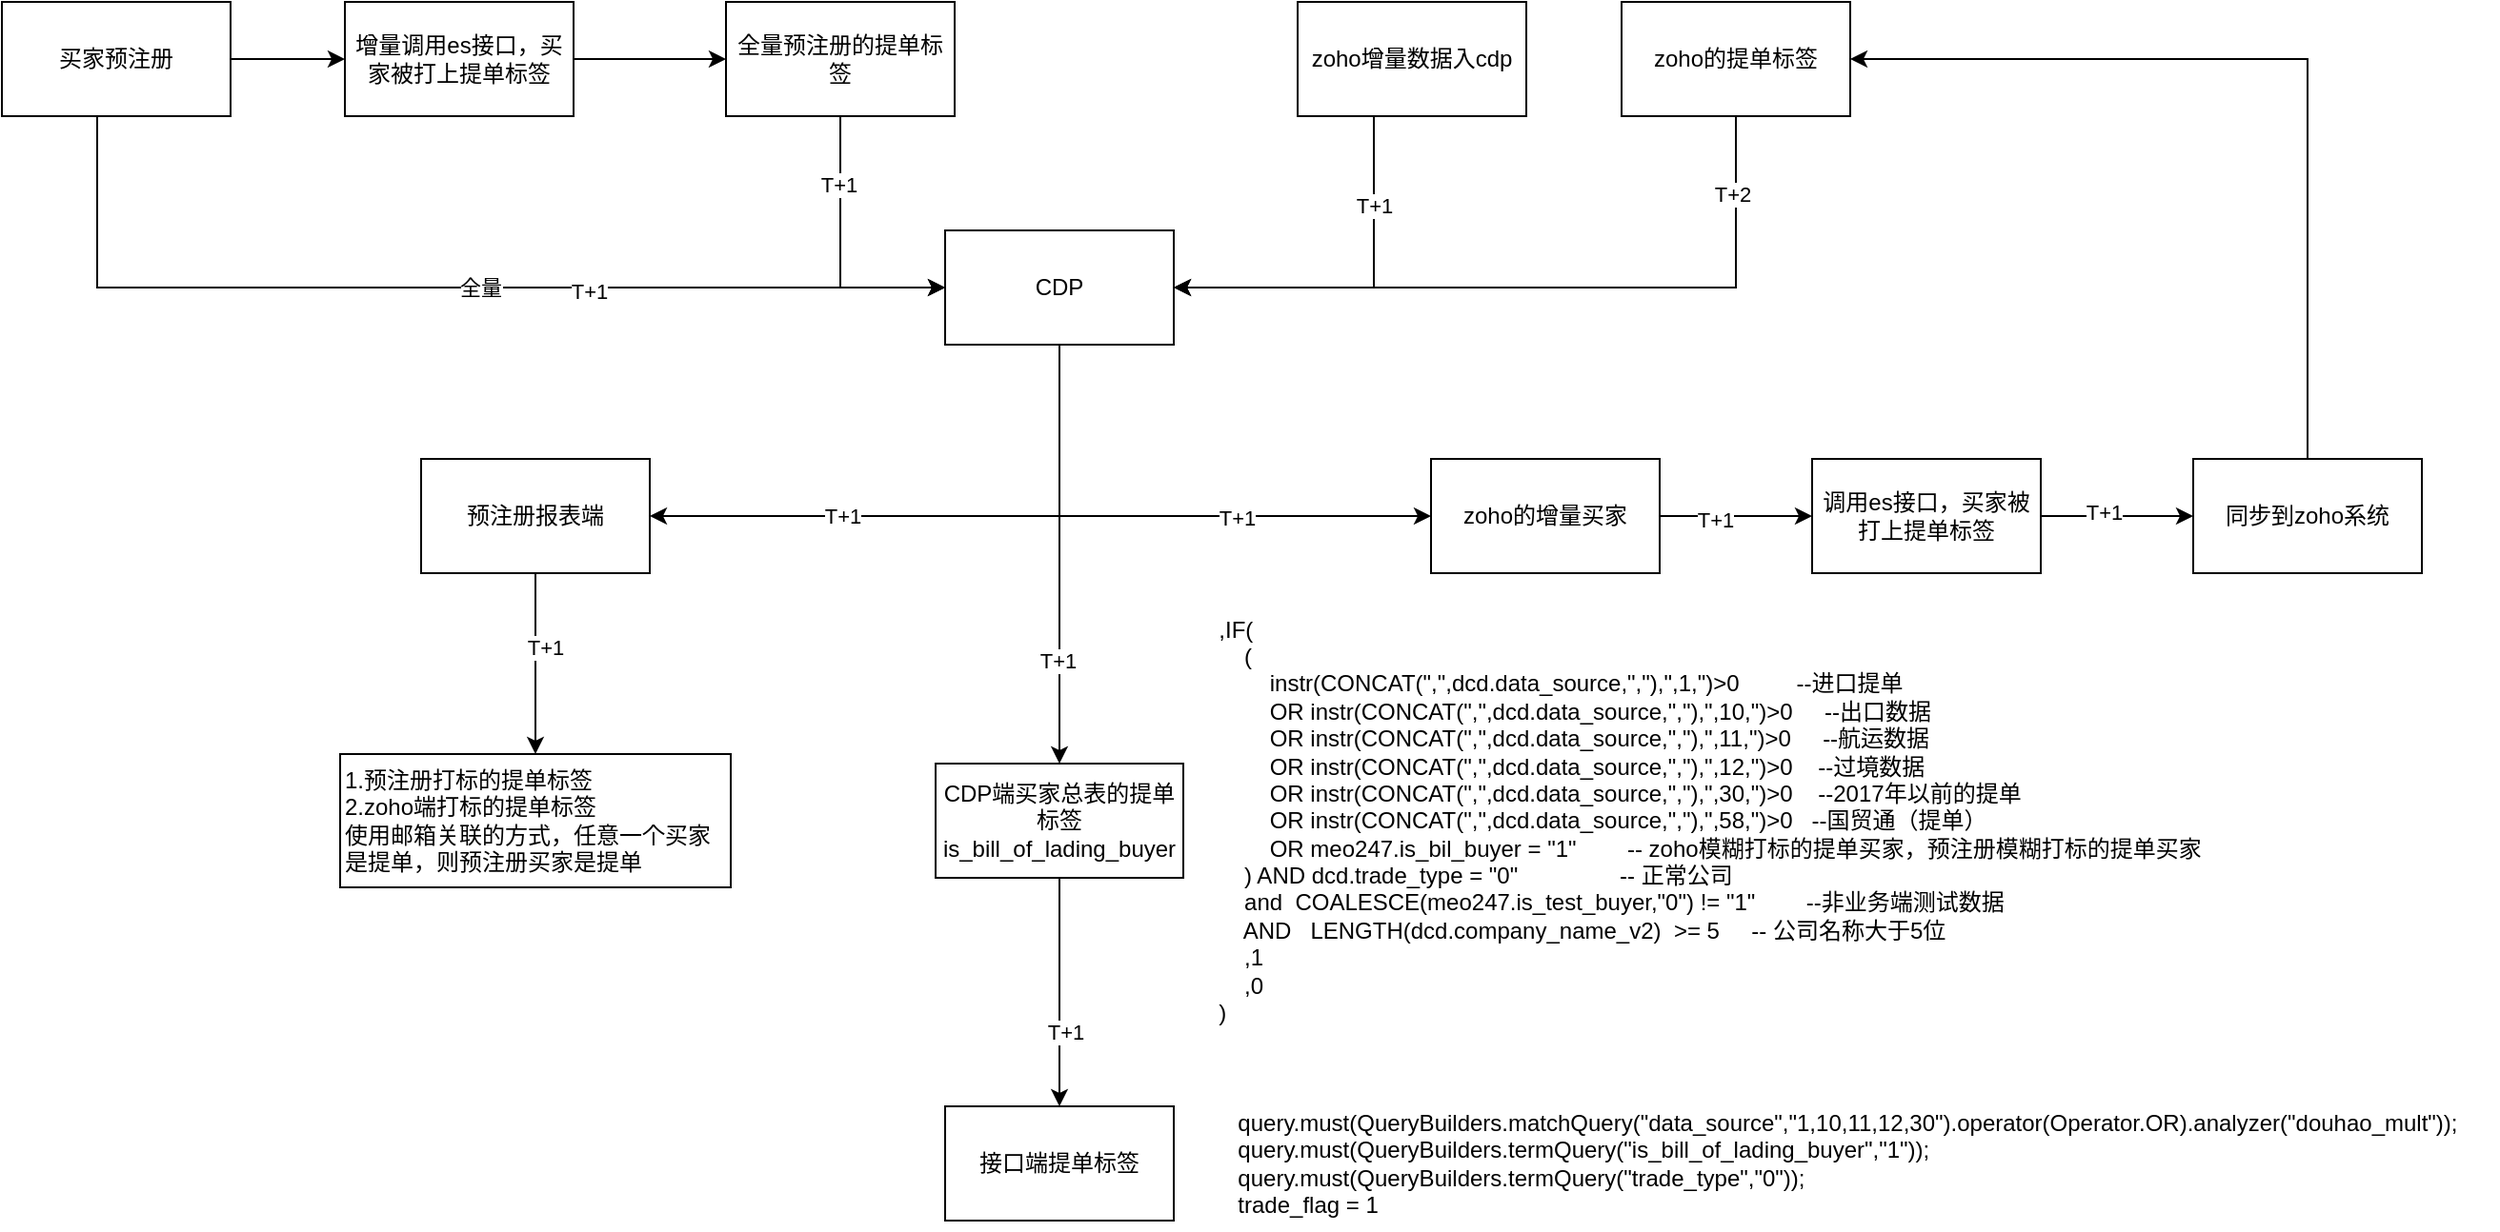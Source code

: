 <mxfile version="21.6.5" type="github">
  <diagram name="第 1 页" id="FAnIuLgTCHDIlc2Tidce">
    <mxGraphModel dx="1434" dy="790" grid="1" gridSize="10" guides="1" tooltips="1" connect="1" arrows="1" fold="1" page="1" pageScale="1" pageWidth="827" pageHeight="1169" math="0" shadow="0">
      <root>
        <mxCell id="0" />
        <mxCell id="1" parent="0" />
        <mxCell id="ex-zHGhYqEyVQdiq-B5v-4" style="edgeStyle=orthogonalEdgeStyle;rounded=0;orthogonalLoop=1;jettySize=auto;html=1;entryX=0.5;entryY=0;entryDx=0;entryDy=0;" edge="1" parent="1" source="ex-zHGhYqEyVQdiq-B5v-1" target="ex-zHGhYqEyVQdiq-B5v-2">
          <mxGeometry relative="1" as="geometry" />
        </mxCell>
        <mxCell id="ex-zHGhYqEyVQdiq-B5v-59" value="T+1" style="edgeLabel;html=1;align=center;verticalAlign=middle;resizable=0;points=[];" vertex="1" connectable="0" parent="ex-zHGhYqEyVQdiq-B5v-4">
          <mxGeometry x="0.509" y="-1" relative="1" as="geometry">
            <mxPoint as="offset" />
          </mxGeometry>
        </mxCell>
        <mxCell id="ex-zHGhYqEyVQdiq-B5v-30" style="edgeStyle=orthogonalEdgeStyle;rounded=0;orthogonalLoop=1;jettySize=auto;html=1;entryX=0;entryY=0.5;entryDx=0;entryDy=0;" edge="1" parent="1" source="ex-zHGhYqEyVQdiq-B5v-1" target="ex-zHGhYqEyVQdiq-B5v-25">
          <mxGeometry relative="1" as="geometry">
            <Array as="points">
              <mxPoint x="675" y="270" />
            </Array>
          </mxGeometry>
        </mxCell>
        <mxCell id="ex-zHGhYqEyVQdiq-B5v-54" value="T+1" style="edgeLabel;html=1;align=center;verticalAlign=middle;resizable=0;points=[];" vertex="1" connectable="0" parent="ex-zHGhYqEyVQdiq-B5v-30">
          <mxGeometry x="0.284" y="-1" relative="1" as="geometry">
            <mxPoint as="offset" />
          </mxGeometry>
        </mxCell>
        <mxCell id="ex-zHGhYqEyVQdiq-B5v-46" style="edgeStyle=orthogonalEdgeStyle;rounded=0;orthogonalLoop=1;jettySize=auto;html=1;entryX=1;entryY=0.5;entryDx=0;entryDy=0;" edge="1" parent="1" source="ex-zHGhYqEyVQdiq-B5v-1" target="ex-zHGhYqEyVQdiq-B5v-43">
          <mxGeometry relative="1" as="geometry">
            <Array as="points">
              <mxPoint x="675" y="270" />
            </Array>
          </mxGeometry>
        </mxCell>
        <mxCell id="ex-zHGhYqEyVQdiq-B5v-57" value="T+1" style="edgeLabel;html=1;align=center;verticalAlign=middle;resizable=0;points=[];" vertex="1" connectable="0" parent="ex-zHGhYqEyVQdiq-B5v-46">
          <mxGeometry x="0.338" relative="1" as="geometry">
            <mxPoint as="offset" />
          </mxGeometry>
        </mxCell>
        <mxCell id="ex-zHGhYqEyVQdiq-B5v-1" value="CDP" style="rounded=0;whiteSpace=wrap;html=1;" vertex="1" parent="1">
          <mxGeometry x="615" y="120" width="120" height="60" as="geometry" />
        </mxCell>
        <mxCell id="ex-zHGhYqEyVQdiq-B5v-6" value="" style="edgeStyle=orthogonalEdgeStyle;rounded=0;orthogonalLoop=1;jettySize=auto;html=1;" edge="1" parent="1" source="ex-zHGhYqEyVQdiq-B5v-2" target="ex-zHGhYqEyVQdiq-B5v-5">
          <mxGeometry relative="1" as="geometry" />
        </mxCell>
        <mxCell id="ex-zHGhYqEyVQdiq-B5v-60" value="T+1" style="edgeLabel;html=1;align=center;verticalAlign=middle;resizable=0;points=[];" vertex="1" connectable="0" parent="ex-zHGhYqEyVQdiq-B5v-6">
          <mxGeometry x="0.342" y="3" relative="1" as="geometry">
            <mxPoint as="offset" />
          </mxGeometry>
        </mxCell>
        <mxCell id="ex-zHGhYqEyVQdiq-B5v-2" value="CDP端买家总表的提单标签&lt;br&gt;is_bill_of_lading_buyer" style="rounded=0;whiteSpace=wrap;html=1;" vertex="1" parent="1">
          <mxGeometry x="610" y="400" width="130" height="60" as="geometry" />
        </mxCell>
        <mxCell id="ex-zHGhYqEyVQdiq-B5v-3" value="&lt;div&gt;&amp;nbsp; &amp;nbsp; &amp;nbsp; &amp;nbsp; &amp;nbsp; &amp;nbsp; &amp;nbsp; &amp;nbsp; &amp;nbsp; &amp;nbsp; ,IF(&lt;/div&gt;&lt;div&gt;&amp;nbsp; &amp;nbsp; &amp;nbsp; &amp;nbsp; &amp;nbsp; &amp;nbsp; &amp;nbsp; &amp;nbsp; &amp;nbsp; &amp;nbsp; &amp;nbsp; &amp;nbsp; (&lt;/div&gt;&lt;div&gt;&amp;nbsp; &amp;nbsp; &amp;nbsp; &amp;nbsp; &amp;nbsp; &amp;nbsp; &amp;nbsp; &amp;nbsp; &amp;nbsp; &amp;nbsp; &amp;nbsp; &amp;nbsp; &amp;nbsp; &amp;nbsp; instr(CONCAT(&quot;,&quot;,dcd.data_source,&quot;,&quot;),&quot;,1,&quot;)&amp;gt;0 &lt;span style=&quot;white-space: pre;&quot;&gt;&amp;nbsp;&amp;nbsp;&amp;nbsp;&amp;nbsp;&lt;/span&gt;&lt;span style=&quot;white-space: pre;&quot;&gt;&amp;nbsp;&amp;nbsp;&amp;nbsp;&amp;nbsp;&lt;/span&gt;--进口提单&lt;/div&gt;&lt;div style=&quot;&quot;&gt;&amp;nbsp; &amp;nbsp; &amp;nbsp; &amp;nbsp; &amp;nbsp; &amp;nbsp; &amp;nbsp; &amp;nbsp; &amp;nbsp; &amp;nbsp; &amp;nbsp; &amp;nbsp; &amp;nbsp; &amp;nbsp; OR instr(CONCAT(&quot;,&quot;,dcd.data_source,&quot;,&quot;),&quot;,10,&quot;)&amp;gt;0 &lt;span style=&quot;&quot;&gt;&lt;span style=&quot;white-space: pre;&quot;&gt;&amp;nbsp;&amp;nbsp;&amp;nbsp;&amp;nbsp;&lt;/span&gt;&lt;/span&gt;--出口数据&lt;/div&gt;&lt;div&gt;&amp;nbsp; &amp;nbsp; &amp;nbsp; &amp;nbsp; &amp;nbsp; &amp;nbsp; &amp;nbsp; &amp;nbsp; &amp;nbsp; &amp;nbsp; &amp;nbsp; &amp;nbsp; &amp;nbsp; &amp;nbsp; OR instr(CONCAT(&quot;,&quot;,dcd.data_source,&quot;,&quot;),&quot;,11,&quot;)&amp;gt;0 &lt;span style=&quot;&quot;&gt;&lt;span style=&quot;white-space: pre;&quot;&gt;&amp;nbsp;&amp;nbsp;&amp;nbsp;&amp;nbsp;&lt;/span&gt;&lt;/span&gt;--航运数据&lt;/div&gt;&lt;div&gt;&amp;nbsp; &amp;nbsp; &amp;nbsp; &amp;nbsp; &amp;nbsp; &amp;nbsp; &amp;nbsp; &amp;nbsp; &amp;nbsp; &amp;nbsp; &amp;nbsp; &amp;nbsp; &amp;nbsp; &amp;nbsp; OR instr(CONCAT(&quot;,&quot;,dcd.data_source,&quot;,&quot;),&quot;,12,&quot;)&amp;gt;0&lt;span style=&quot;&quot;&gt;&lt;span style=&quot;white-space: pre;&quot;&gt;&amp;nbsp;&amp;nbsp;&amp;nbsp;&amp;nbsp;&lt;/span&gt;&lt;/span&gt;--过境数据&lt;/div&gt;&lt;div&gt;&amp;nbsp; &amp;nbsp; &amp;nbsp; &amp;nbsp; &amp;nbsp; &amp;nbsp; &amp;nbsp; &amp;nbsp; &amp;nbsp; &amp;nbsp; &amp;nbsp; &amp;nbsp; &amp;nbsp; &amp;nbsp; OR instr(CONCAT(&quot;,&quot;,dcd.data_source,&quot;,&quot;),&quot;,30,&quot;)&amp;gt;0&lt;span style=&quot;&quot;&gt;&lt;span style=&quot;white-space: pre;&quot;&gt;&amp;nbsp;&amp;nbsp;&amp;nbsp;&amp;nbsp;&lt;/span&gt;&lt;/span&gt;--2017年以前的提单&lt;/div&gt;&lt;div&gt;&amp;nbsp; &amp;nbsp; &amp;nbsp; &amp;nbsp; &amp;nbsp; &amp;nbsp; &amp;nbsp; &amp;nbsp; &amp;nbsp; &amp;nbsp; &amp;nbsp; &amp;nbsp; &amp;nbsp; &amp;nbsp; OR instr(CONCAT(&quot;,&quot;,dcd.data_source,&quot;,&quot;),&quot;,58,&quot;)&amp;gt;0&amp;nbsp; &amp;nbsp;--国贸通（提单）&lt;/div&gt;&lt;div&gt;&amp;nbsp; &amp;nbsp; &amp;nbsp; &amp;nbsp; &amp;nbsp; &amp;nbsp; &amp;nbsp; &amp;nbsp; &amp;nbsp; &amp;nbsp; &amp;nbsp; &amp;nbsp; &amp;nbsp; &amp;nbsp; OR meo247.is_bil_buyer = &quot;1&quot;&lt;span style=&quot;&quot;&gt;&lt;span style=&quot;white-space: pre;&quot;&gt;&amp;nbsp;&amp;nbsp;&amp;nbsp;&amp;nbsp;&lt;/span&gt;&lt;span style=&quot;white-space: pre;&quot;&gt;&amp;nbsp;&amp;nbsp;&amp;nbsp;&amp;nbsp;&lt;/span&gt;&lt;/span&gt;-- zoho模糊打标的提单买家，预注册模糊打标的提单买家&lt;/div&gt;&lt;div&gt;&amp;nbsp; &amp;nbsp; &amp;nbsp; &amp;nbsp; &amp;nbsp; &amp;nbsp; &amp;nbsp; &amp;nbsp; &amp;nbsp; &amp;nbsp; &amp;nbsp; &amp;nbsp; ) AND dcd.trade_type = &quot;0&quot;&lt;span style=&quot;&quot;&gt;&lt;span style=&quot;white-space: pre;&quot;&gt;&amp;nbsp;&amp;nbsp;&amp;nbsp;&amp;nbsp;&lt;/span&gt;&lt;span style=&quot;white-space: pre;&quot;&gt;&amp;nbsp;&amp;nbsp;&amp;nbsp;&amp;nbsp;&lt;/span&gt;&lt;span style=&quot;white-space: pre;&quot;&gt;&amp;nbsp;&amp;nbsp;&amp;nbsp;&amp;nbsp;&lt;/span&gt;&lt;span style=&quot;white-space: pre;&quot;&gt;&amp;nbsp;&amp;nbsp;&amp;nbsp;&amp;nbsp;&lt;/span&gt;&lt;/span&gt;-- 正常公司&lt;/div&gt;&lt;div&gt;&amp;nbsp; &amp;nbsp; &amp;nbsp; &amp;nbsp; &amp;nbsp; &amp;nbsp; &amp;nbsp; &amp;nbsp; &amp;nbsp; &amp;nbsp; &amp;nbsp; &amp;nbsp; and&amp;nbsp; COALESCE(meo247.is_test_buyer,&quot;0&quot;) != &quot;1&quot;&amp;nbsp; &amp;nbsp; &amp;nbsp; &amp;nbsp; --非业务端测试数据&lt;/div&gt;&lt;div&gt;&amp;nbsp; &amp;nbsp; &amp;nbsp; &amp;nbsp; &amp;nbsp; &amp;nbsp; &amp;nbsp; &amp;nbsp; &amp;nbsp; &amp;nbsp; &amp;nbsp; &amp;nbsp; AND&amp;nbsp; &amp;nbsp;LENGTH(dcd.company_name_v2)&amp;nbsp; &amp;gt;= 5&amp;nbsp; &amp;nbsp; &amp;nbsp;-- 公司名称大于5位&lt;/div&gt;&lt;div&gt;&amp;nbsp; &amp;nbsp; &amp;nbsp; &amp;nbsp; &amp;nbsp; &amp;nbsp; &amp;nbsp; &amp;nbsp; &amp;nbsp; &amp;nbsp; &amp;nbsp; &amp;nbsp; ,1&lt;/div&gt;&lt;div&gt;&amp;nbsp; &amp;nbsp; &amp;nbsp; &amp;nbsp; &amp;nbsp; &amp;nbsp; &amp;nbsp; &amp;nbsp; &amp;nbsp; &amp;nbsp; &amp;nbsp; &amp;nbsp; ,0&lt;/div&gt;&lt;div&gt;&amp;nbsp; &amp;nbsp; &amp;nbsp; &amp;nbsp; &amp;nbsp; &amp;nbsp; &amp;nbsp; &amp;nbsp; &amp;nbsp; &amp;nbsp; )&lt;/div&gt;" style="text;html=1;align=left;verticalAlign=middle;resizable=0;points=[];autosize=1;strokeColor=none;fillColor=none;" vertex="1" parent="1">
          <mxGeometry x="690" y="315" width="610" height="230" as="geometry" />
        </mxCell>
        <mxCell id="ex-zHGhYqEyVQdiq-B5v-5" value="接口端提单标签" style="whiteSpace=wrap;html=1;rounded=0;" vertex="1" parent="1">
          <mxGeometry x="615" y="580" width="120" height="60" as="geometry" />
        </mxCell>
        <mxCell id="ex-zHGhYqEyVQdiq-B5v-7" value="&lt;div&gt;&amp;nbsp; &amp;nbsp; &amp;nbsp; &amp;nbsp; query.must(QueryBuilders.matchQuery(&quot;data_source&quot;,&quot;1,10,11,12,30&quot;).operator(Operator.OR).analyzer(&quot;douhao_mult&quot;));&lt;/div&gt;&lt;div&gt;&amp;nbsp; &amp;nbsp; &amp;nbsp; &amp;nbsp; query.must(QueryBuilders.termQuery(&quot;is_bill_of_lading_buyer&quot;,&quot;1&quot;));&lt;/div&gt;&lt;div&gt;&amp;nbsp; &amp;nbsp; &amp;nbsp; &amp;nbsp; query.must(QueryBuilders.termQuery(&quot;trade_type&quot;,&quot;0&quot;));&lt;/div&gt;&lt;span style=&quot;white-space: pre;&quot;&gt;&#x9;&lt;/span&gt;trade_flag = 1" style="text;html=1;align=left;verticalAlign=middle;resizable=0;points=[];autosize=1;strokeColor=none;fillColor=none;" vertex="1" parent="1">
          <mxGeometry x="740" y="575" width="690" height="70" as="geometry" />
        </mxCell>
        <mxCell id="ex-zHGhYqEyVQdiq-B5v-28" style="edgeStyle=orthogonalEdgeStyle;rounded=0;orthogonalLoop=1;jettySize=auto;html=1;entryX=0;entryY=0.5;entryDx=0;entryDy=0;" edge="1" parent="1" source="ex-zHGhYqEyVQdiq-B5v-8" target="ex-zHGhYqEyVQdiq-B5v-14">
          <mxGeometry relative="1" as="geometry" />
        </mxCell>
        <mxCell id="ex-zHGhYqEyVQdiq-B5v-39" style="edgeStyle=orthogonalEdgeStyle;rounded=0;orthogonalLoop=1;jettySize=auto;html=1;entryX=0;entryY=0.5;entryDx=0;entryDy=0;" edge="1" parent="1" source="ex-zHGhYqEyVQdiq-B5v-8" target="ex-zHGhYqEyVQdiq-B5v-1">
          <mxGeometry relative="1" as="geometry">
            <Array as="points">
              <mxPoint x="170" y="150" />
            </Array>
          </mxGeometry>
        </mxCell>
        <mxCell id="ex-zHGhYqEyVQdiq-B5v-49" value="T+1" style="edgeLabel;html=1;align=center;verticalAlign=middle;resizable=0;points=[];" vertex="1" connectable="0" parent="ex-zHGhYqEyVQdiq-B5v-39">
          <mxGeometry x="0.301" y="-2" relative="1" as="geometry">
            <mxPoint as="offset" />
          </mxGeometry>
        </mxCell>
        <mxCell id="ex-zHGhYqEyVQdiq-B5v-61" value="全量" style="edgeLabel;html=1;align=center;verticalAlign=middle;resizable=0;points=[];" vertex="1" connectable="0" parent="ex-zHGhYqEyVQdiq-B5v-39">
          <mxGeometry x="0.088" relative="1" as="geometry">
            <mxPoint as="offset" />
          </mxGeometry>
        </mxCell>
        <mxCell id="ex-zHGhYqEyVQdiq-B5v-8" value="买家预注册" style="whiteSpace=wrap;html=1;rounded=0;" vertex="1" parent="1">
          <mxGeometry x="120" width="120" height="60" as="geometry" />
        </mxCell>
        <mxCell id="ex-zHGhYqEyVQdiq-B5v-24" style="edgeStyle=orthogonalEdgeStyle;rounded=0;orthogonalLoop=1;jettySize=auto;html=1;entryX=1;entryY=0.5;entryDx=0;entryDy=0;" edge="1" parent="1" source="ex-zHGhYqEyVQdiq-B5v-10" target="ex-zHGhYqEyVQdiq-B5v-1">
          <mxGeometry relative="1" as="geometry">
            <Array as="points">
              <mxPoint x="840" y="150" />
            </Array>
          </mxGeometry>
        </mxCell>
        <mxCell id="ex-zHGhYqEyVQdiq-B5v-52" value="T+1" style="edgeLabel;html=1;align=center;verticalAlign=middle;resizable=0;points=[];" vertex="1" connectable="0" parent="ex-zHGhYqEyVQdiq-B5v-24">
          <mxGeometry x="-0.518" relative="1" as="geometry">
            <mxPoint as="offset" />
          </mxGeometry>
        </mxCell>
        <mxCell id="ex-zHGhYqEyVQdiq-B5v-10" value="zoho增量数据入cdp" style="whiteSpace=wrap;html=1;rounded=0;" vertex="1" parent="1">
          <mxGeometry x="800" width="120" height="60" as="geometry" />
        </mxCell>
        <mxCell id="ex-zHGhYqEyVQdiq-B5v-38" value="" style="edgeStyle=orthogonalEdgeStyle;rounded=0;orthogonalLoop=1;jettySize=auto;html=1;" edge="1" parent="1" source="ex-zHGhYqEyVQdiq-B5v-14" target="ex-zHGhYqEyVQdiq-B5v-37">
          <mxGeometry relative="1" as="geometry" />
        </mxCell>
        <mxCell id="ex-zHGhYqEyVQdiq-B5v-14" value="增量调用es接口，买家被打上提单标签" style="whiteSpace=wrap;html=1;rounded=0;" vertex="1" parent="1">
          <mxGeometry x="300" width="120" height="60" as="geometry" />
        </mxCell>
        <mxCell id="ex-zHGhYqEyVQdiq-B5v-32" value="" style="edgeStyle=orthogonalEdgeStyle;rounded=0;orthogonalLoop=1;jettySize=auto;html=1;" edge="1" parent="1" source="ex-zHGhYqEyVQdiq-B5v-25" target="ex-zHGhYqEyVQdiq-B5v-31">
          <mxGeometry relative="1" as="geometry" />
        </mxCell>
        <mxCell id="ex-zHGhYqEyVQdiq-B5v-55" value="T+1" style="edgeLabel;html=1;align=center;verticalAlign=middle;resizable=0;points=[];" vertex="1" connectable="0" parent="ex-zHGhYqEyVQdiq-B5v-32">
          <mxGeometry x="-0.275" y="-2" relative="1" as="geometry">
            <mxPoint as="offset" />
          </mxGeometry>
        </mxCell>
        <mxCell id="ex-zHGhYqEyVQdiq-B5v-25" value="zoho的增量买家" style="whiteSpace=wrap;html=1;rounded=0;" vertex="1" parent="1">
          <mxGeometry x="870" y="240" width="120" height="60" as="geometry" />
        </mxCell>
        <mxCell id="ex-zHGhYqEyVQdiq-B5v-34" value="" style="edgeStyle=orthogonalEdgeStyle;rounded=0;orthogonalLoop=1;jettySize=auto;html=1;" edge="1" parent="1" source="ex-zHGhYqEyVQdiq-B5v-31" target="ex-zHGhYqEyVQdiq-B5v-33">
          <mxGeometry relative="1" as="geometry" />
        </mxCell>
        <mxCell id="ex-zHGhYqEyVQdiq-B5v-56" value="T+1" style="edgeLabel;html=1;align=center;verticalAlign=middle;resizable=0;points=[];" vertex="1" connectable="0" parent="ex-zHGhYqEyVQdiq-B5v-34">
          <mxGeometry x="-0.175" y="2" relative="1" as="geometry">
            <mxPoint as="offset" />
          </mxGeometry>
        </mxCell>
        <mxCell id="ex-zHGhYqEyVQdiq-B5v-31" value="调用es接口，买家被打上提单标签" style="whiteSpace=wrap;html=1;rounded=0;" vertex="1" parent="1">
          <mxGeometry x="1070" y="240" width="120" height="60" as="geometry" />
        </mxCell>
        <mxCell id="ex-zHGhYqEyVQdiq-B5v-62" style="edgeStyle=orthogonalEdgeStyle;rounded=0;orthogonalLoop=1;jettySize=auto;html=1;entryX=1;entryY=0.5;entryDx=0;entryDy=0;" edge="1" parent="1" source="ex-zHGhYqEyVQdiq-B5v-33" target="ex-zHGhYqEyVQdiq-B5v-35">
          <mxGeometry relative="1" as="geometry">
            <Array as="points">
              <mxPoint x="1330" y="30" />
            </Array>
          </mxGeometry>
        </mxCell>
        <mxCell id="ex-zHGhYqEyVQdiq-B5v-33" value="同步到zoho系统" style="whiteSpace=wrap;html=1;rounded=0;" vertex="1" parent="1">
          <mxGeometry x="1270" y="240" width="120" height="60" as="geometry" />
        </mxCell>
        <mxCell id="ex-zHGhYqEyVQdiq-B5v-36" style="edgeStyle=orthogonalEdgeStyle;rounded=0;orthogonalLoop=1;jettySize=auto;html=1;entryX=1;entryY=0.5;entryDx=0;entryDy=0;" edge="1" parent="1" source="ex-zHGhYqEyVQdiq-B5v-35" target="ex-zHGhYqEyVQdiq-B5v-1">
          <mxGeometry relative="1" as="geometry">
            <Array as="points">
              <mxPoint x="1030" y="150" />
            </Array>
          </mxGeometry>
        </mxCell>
        <mxCell id="ex-zHGhYqEyVQdiq-B5v-53" value="T+2" style="edgeLabel;html=1;align=center;verticalAlign=middle;resizable=0;points=[];" vertex="1" connectable="0" parent="ex-zHGhYqEyVQdiq-B5v-36">
          <mxGeometry x="-0.787" y="-2" relative="1" as="geometry">
            <mxPoint as="offset" />
          </mxGeometry>
        </mxCell>
        <mxCell id="ex-zHGhYqEyVQdiq-B5v-35" value="zoho的提单标签" style="whiteSpace=wrap;html=1;rounded=0;" vertex="1" parent="1">
          <mxGeometry x="970" width="120" height="60" as="geometry" />
        </mxCell>
        <mxCell id="ex-zHGhYqEyVQdiq-B5v-40" style="edgeStyle=orthogonalEdgeStyle;rounded=0;orthogonalLoop=1;jettySize=auto;html=1;entryX=0;entryY=0.5;entryDx=0;entryDy=0;" edge="1" parent="1" source="ex-zHGhYqEyVQdiq-B5v-37" target="ex-zHGhYqEyVQdiq-B5v-1">
          <mxGeometry relative="1" as="geometry" />
        </mxCell>
        <mxCell id="ex-zHGhYqEyVQdiq-B5v-51" value="T+1" style="edgeLabel;html=1;align=center;verticalAlign=middle;resizable=0;points=[];" vertex="1" connectable="0" parent="ex-zHGhYqEyVQdiq-B5v-40">
          <mxGeometry x="-0.503" y="-1" relative="1" as="geometry">
            <mxPoint as="offset" />
          </mxGeometry>
        </mxCell>
        <mxCell id="ex-zHGhYqEyVQdiq-B5v-37" value="全量预注册的提单标签" style="whiteSpace=wrap;html=1;rounded=0;" vertex="1" parent="1">
          <mxGeometry x="500" width="120" height="60" as="geometry" />
        </mxCell>
        <mxCell id="ex-zHGhYqEyVQdiq-B5v-48" value="" style="edgeStyle=orthogonalEdgeStyle;rounded=0;orthogonalLoop=1;jettySize=auto;html=1;" edge="1" parent="1" source="ex-zHGhYqEyVQdiq-B5v-43" target="ex-zHGhYqEyVQdiq-B5v-47">
          <mxGeometry relative="1" as="geometry" />
        </mxCell>
        <mxCell id="ex-zHGhYqEyVQdiq-B5v-58" value="T+1" style="edgeLabel;html=1;align=center;verticalAlign=middle;resizable=0;points=[];" vertex="1" connectable="0" parent="ex-zHGhYqEyVQdiq-B5v-48">
          <mxGeometry x="-0.179" y="5" relative="1" as="geometry">
            <mxPoint as="offset" />
          </mxGeometry>
        </mxCell>
        <mxCell id="ex-zHGhYqEyVQdiq-B5v-43" value="预注册报表端" style="whiteSpace=wrap;html=1;rounded=0;" vertex="1" parent="1">
          <mxGeometry x="340" y="240" width="120" height="60" as="geometry" />
        </mxCell>
        <mxCell id="ex-zHGhYqEyVQdiq-B5v-47" value="1.预注册打标的提单标签&lt;br&gt;2.zoho端打标的提单标签&lt;br&gt;使用邮箱关联的方式，任意一个买家是提单，则预注册买家是提单" style="whiteSpace=wrap;html=1;rounded=0;align=left;" vertex="1" parent="1">
          <mxGeometry x="297.5" y="395" width="205" height="70" as="geometry" />
        </mxCell>
      </root>
    </mxGraphModel>
  </diagram>
</mxfile>

